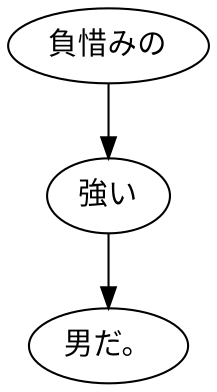 digraph graph6107 {
	node0 [label="負惜みの"];
	node1 [label="強い"];
	node2 [label="男だ。"];
	node0 -> node1;
	node1 -> node2;
}
